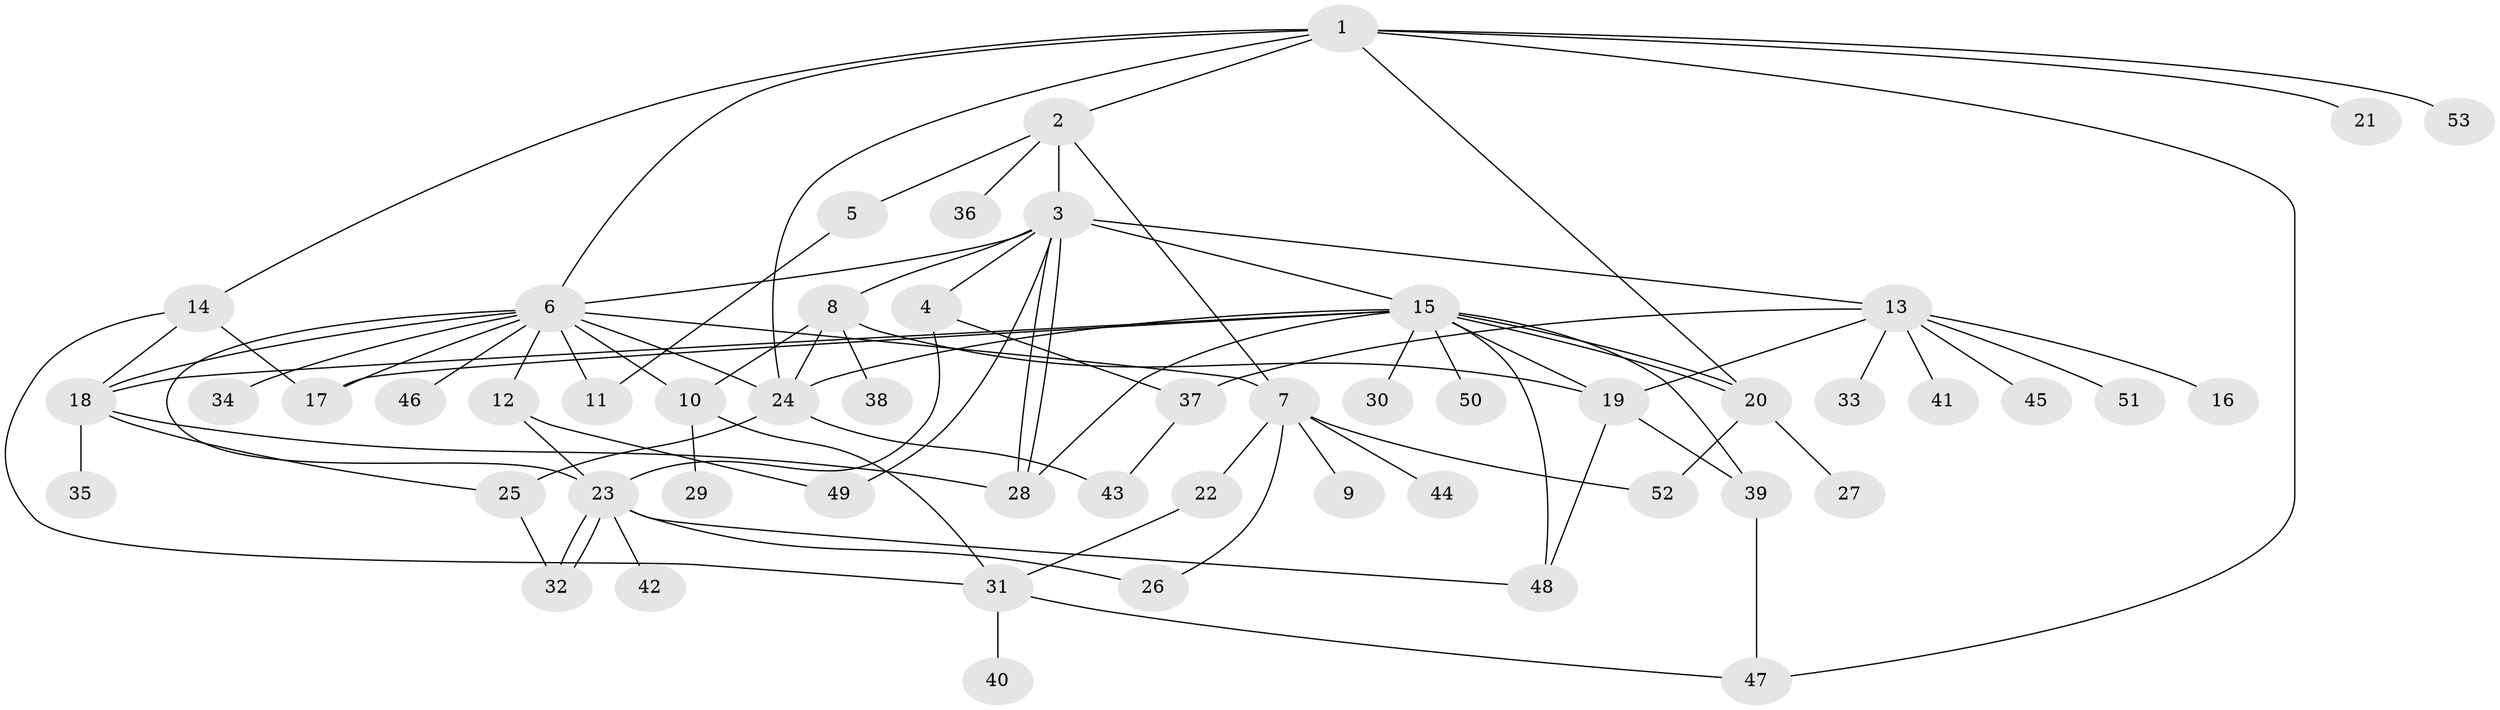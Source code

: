 // coarse degree distribution, {9: 0.05405405405405406, 5: 0.08108108108108109, 8: 0.02702702702702703, 4: 0.13513513513513514, 17: 0.02702702702702703, 1: 0.35135135135135137, 3: 0.10810810810810811, 2: 0.13513513513513514, 7: 0.08108108108108109}
// Generated by graph-tools (version 1.1) at 2025/51/02/27/25 19:51:58]
// undirected, 53 vertices, 87 edges
graph export_dot {
graph [start="1"]
  node [color=gray90,style=filled];
  1;
  2;
  3;
  4;
  5;
  6;
  7;
  8;
  9;
  10;
  11;
  12;
  13;
  14;
  15;
  16;
  17;
  18;
  19;
  20;
  21;
  22;
  23;
  24;
  25;
  26;
  27;
  28;
  29;
  30;
  31;
  32;
  33;
  34;
  35;
  36;
  37;
  38;
  39;
  40;
  41;
  42;
  43;
  44;
  45;
  46;
  47;
  48;
  49;
  50;
  51;
  52;
  53;
  1 -- 2;
  1 -- 6;
  1 -- 14;
  1 -- 20;
  1 -- 21;
  1 -- 24;
  1 -- 47;
  1 -- 53;
  2 -- 3;
  2 -- 5;
  2 -- 7;
  2 -- 36;
  3 -- 4;
  3 -- 6;
  3 -- 8;
  3 -- 13;
  3 -- 15;
  3 -- 28;
  3 -- 28;
  3 -- 49;
  4 -- 23;
  4 -- 37;
  5 -- 11;
  6 -- 7;
  6 -- 10;
  6 -- 11;
  6 -- 12;
  6 -- 17;
  6 -- 18;
  6 -- 23;
  6 -- 24;
  6 -- 34;
  6 -- 46;
  7 -- 9;
  7 -- 22;
  7 -- 26;
  7 -- 44;
  7 -- 52;
  8 -- 10;
  8 -- 19;
  8 -- 24;
  8 -- 38;
  10 -- 29;
  10 -- 31;
  12 -- 23;
  12 -- 49;
  13 -- 16;
  13 -- 19;
  13 -- 33;
  13 -- 37;
  13 -- 41;
  13 -- 45;
  13 -- 51;
  14 -- 17;
  14 -- 18;
  14 -- 31;
  15 -- 17;
  15 -- 18;
  15 -- 19;
  15 -- 20;
  15 -- 20;
  15 -- 24;
  15 -- 28;
  15 -- 30;
  15 -- 39;
  15 -- 48;
  15 -- 50;
  18 -- 25;
  18 -- 28;
  18 -- 35;
  19 -- 39;
  19 -- 48;
  20 -- 27;
  20 -- 52;
  22 -- 31;
  23 -- 26;
  23 -- 32;
  23 -- 32;
  23 -- 42;
  23 -- 48;
  24 -- 25;
  24 -- 43;
  25 -- 32;
  31 -- 40;
  31 -- 47;
  37 -- 43;
  39 -- 47;
}
